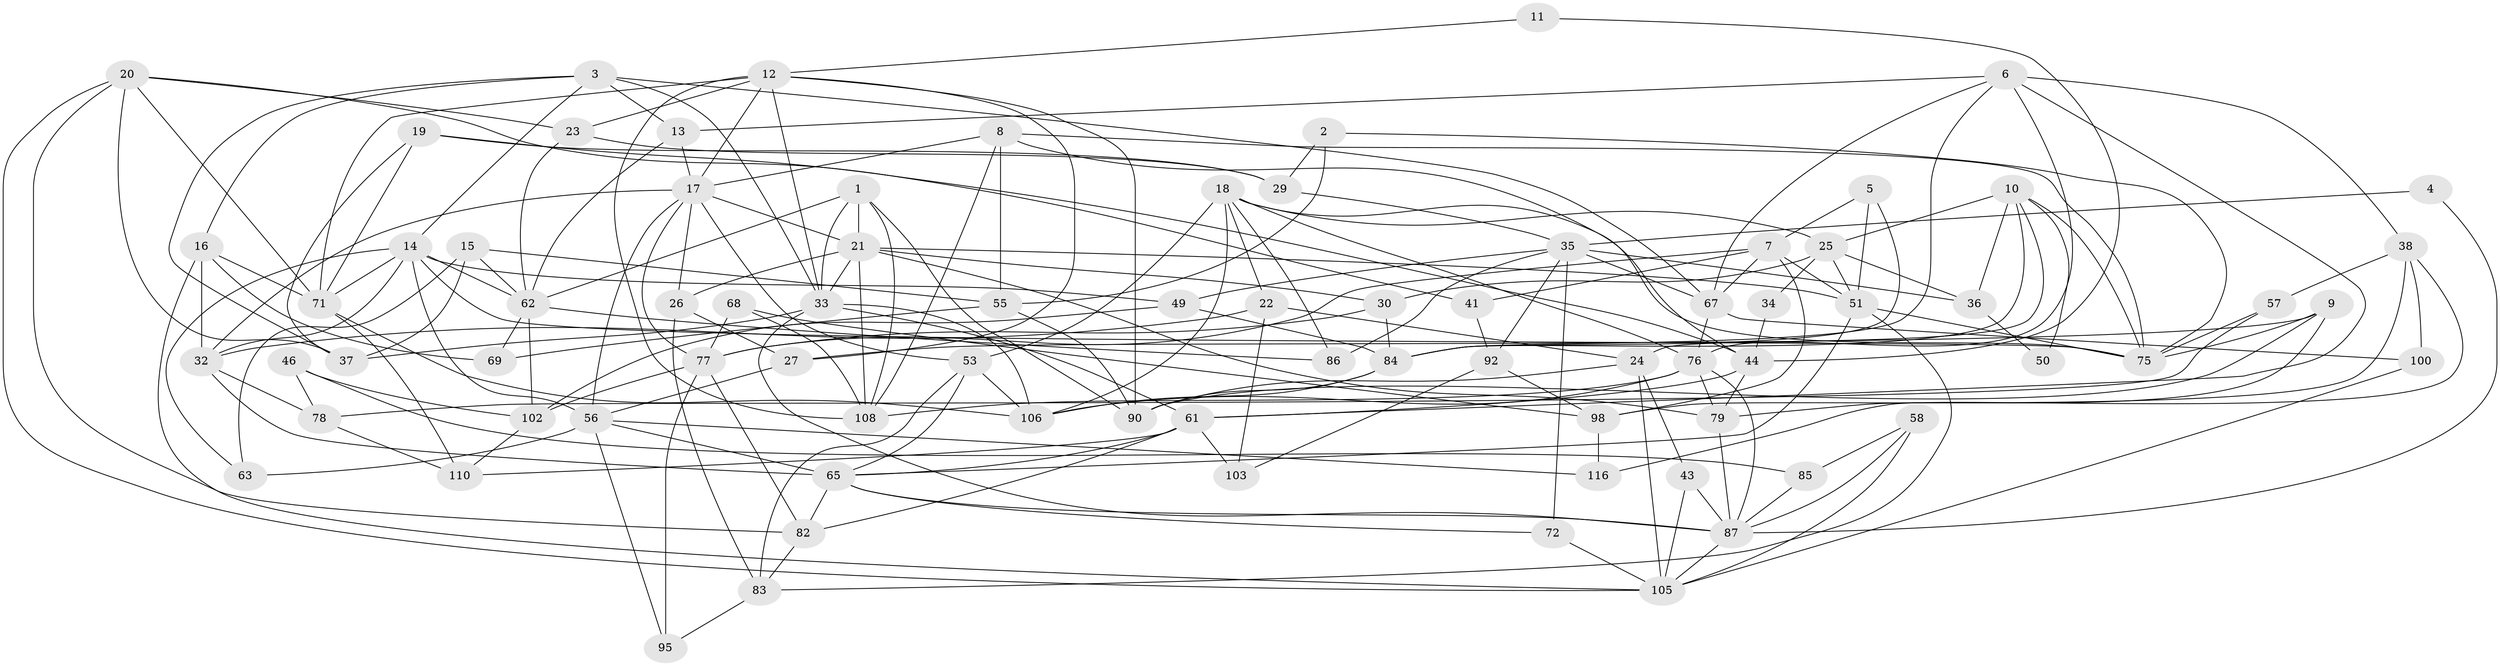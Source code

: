 // original degree distribution, {3: 0.36585365853658536, 2: 0.07317073170731707, 5: 0.21951219512195122, 4: 0.2032520325203252, 7: 0.016260162601626018, 6: 0.12195121951219512}
// Generated by graph-tools (version 1.1) at 2025/41/03/06/25 10:41:58]
// undirected, 80 vertices, 201 edges
graph export_dot {
graph [start="1"]
  node [color=gray90,style=filled];
  1 [super="+93"];
  2;
  3 [super="+28"];
  4;
  5;
  6 [super="+39"];
  7 [super="+52"];
  8 [super="+54"];
  9 [super="+99"];
  10 [super="+111"];
  11;
  12 [super="+31"];
  13 [super="+59"];
  14 [super="+70"];
  15 [super="+89"];
  16;
  17 [super="+40"];
  18 [super="+115"];
  19 [super="+91"];
  20 [super="+96"];
  21 [super="+66"];
  22;
  23 [super="+109"];
  24 [super="+113"];
  25 [super="+60"];
  26 [super="+94"];
  27;
  29;
  30 [super="+73"];
  32 [super="+42"];
  33 [super="+45"];
  34;
  35 [super="+47"];
  36;
  37 [super="+112"];
  38;
  41;
  43;
  44 [super="+48"];
  46;
  49 [super="+74"];
  50;
  51 [super="+101"];
  53;
  55;
  56;
  57;
  58;
  61 [super="+81"];
  62 [super="+64"];
  63;
  65 [super="+114"];
  67 [super="+122"];
  68 [super="+118"];
  69 [super="+117"];
  71 [super="+88"];
  72;
  75 [super="+107"];
  76 [super="+80"];
  77 [super="+121"];
  78;
  79;
  82;
  83 [super="+123"];
  84 [super="+104"];
  85;
  86;
  87 [super="+97"];
  90;
  92;
  95;
  98;
  100;
  102;
  103;
  105 [super="+120"];
  106 [super="+119"];
  108;
  110;
  116;
  1 -- 90;
  1 -- 108;
  1 -- 62;
  1 -- 33;
  1 -- 21;
  2 -- 55;
  2 -- 29;
  2 -- 75;
  3 -- 16;
  3 -- 33;
  3 -- 37;
  3 -- 13;
  3 -- 14;
  3 -- 67;
  4 -- 87;
  4 -- 35;
  5 -- 51;
  5 -- 7;
  5 -- 84;
  6 -- 84;
  6 -- 38;
  6 -- 61;
  6 -- 76;
  6 -- 13;
  6 -- 67;
  7 -- 67;
  7 -- 98;
  7 -- 51;
  7 -- 41;
  7 -- 77;
  8 -- 108;
  8 -- 75;
  8 -- 17;
  8 -- 55;
  8 -- 44;
  9 -- 79;
  9 -- 75;
  9 -- 90;
  9 -- 27;
  10 -- 84;
  10 -- 24;
  10 -- 50;
  10 -- 25;
  10 -- 75;
  10 -- 36;
  11 -- 44;
  11 -- 12;
  12 -- 27;
  12 -- 108;
  12 -- 17;
  12 -- 33;
  12 -- 23;
  12 -- 90;
  12 -- 71;
  13 -- 62;
  13 -- 17;
  14 -- 49;
  14 -- 63;
  14 -- 32;
  14 -- 71;
  14 -- 56;
  14 -- 62;
  14 -- 75;
  15 -- 63;
  15 -- 55;
  15 -- 37;
  15 -- 62;
  16 -- 32;
  16 -- 71;
  16 -- 105;
  16 -- 69;
  17 -- 21;
  17 -- 32;
  17 -- 56;
  17 -- 53;
  17 -- 77;
  17 -- 26;
  18 -- 106;
  18 -- 53;
  18 -- 22;
  18 -- 25;
  18 -- 86;
  18 -- 75;
  18 -- 76;
  19 -- 37;
  19 -- 71;
  19 -- 44;
  19 -- 29;
  20 -- 23;
  20 -- 105;
  20 -- 82;
  20 -- 41;
  20 -- 71;
  20 -- 37 [weight=2];
  21 -- 33;
  21 -- 108;
  21 -- 51;
  21 -- 79;
  21 -- 30;
  21 -- 26;
  22 -- 32;
  22 -- 103;
  22 -- 24;
  23 -- 29;
  23 -- 62;
  24 -- 43;
  24 -- 90;
  24 -- 105;
  25 -- 30;
  25 -- 34;
  25 -- 36;
  25 -- 51;
  26 -- 27;
  26 -- 83;
  27 -- 56;
  29 -- 35;
  30 -- 77;
  30 -- 84;
  32 -- 65;
  32 -- 78;
  33 -- 61;
  33 -- 87;
  33 -- 106;
  33 -- 37;
  34 -- 44;
  35 -- 86;
  35 -- 72;
  35 -- 36;
  35 -- 92;
  35 -- 49;
  35 -- 67;
  36 -- 50;
  38 -- 98;
  38 -- 57;
  38 -- 100;
  38 -- 116;
  41 -- 92;
  43 -- 87;
  43 -- 105;
  44 -- 79;
  44 -- 61;
  46 -- 102;
  46 -- 78;
  46 -- 85;
  49 -- 84;
  49 -- 102;
  51 -- 75;
  51 -- 65;
  51 -- 83;
  53 -- 83;
  53 -- 106;
  53 -- 65;
  55 -- 90;
  55 -- 69;
  56 -- 63;
  56 -- 95;
  56 -- 116;
  56 -- 65;
  57 -- 78;
  57 -- 75;
  58 -- 85;
  58 -- 105;
  58 -- 87;
  61 -- 82;
  61 -- 65;
  61 -- 103;
  61 -- 110;
  62 -- 102;
  62 -- 86;
  62 -- 69;
  65 -- 82;
  65 -- 87;
  65 -- 72;
  67 -- 100;
  67 -- 76;
  68 -- 98;
  68 -- 108;
  68 -- 77;
  71 -- 106;
  71 -- 110;
  72 -- 105;
  76 -- 108;
  76 -- 106;
  76 -- 87;
  76 -- 79;
  77 -- 95;
  77 -- 102;
  77 -- 82;
  78 -- 110;
  79 -- 87;
  82 -- 83;
  83 -- 95;
  84 -- 90;
  84 -- 106;
  85 -- 87;
  87 -- 105;
  92 -- 98;
  92 -- 103;
  98 -- 116;
  100 -- 105;
  102 -- 110;
}
